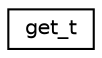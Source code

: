 digraph "Graphical Class Hierarchy"
{
  edge [fontname="Helvetica",fontsize="10",labelfontname="Helvetica",labelfontsize="10"];
  node [fontname="Helvetica",fontsize="10",shape=record];
  rankdir="LR";
  Node0 [label="get_t",height=0.2,width=0.4,color="black", fillcolor="white", style="filled",URL="$structget__t.html"];
}
